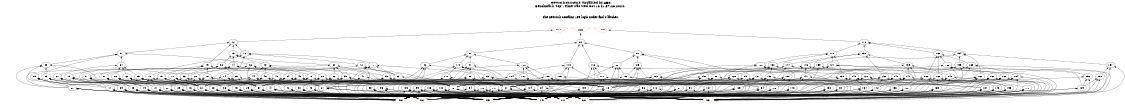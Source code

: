 # Network structure generated by ABC

digraph network {
size = "7.5,10";
center = true;
edge [dir = back];

{
  node [shape = plaintext];
  edge [style = invis];
  LevelTitle1 [label=""];
  LevelTitle2 [label=""];
  Level6 [label = ""];
  Level5 [label = ""];
  Level4 [label = ""];
  Level3 [label = ""];
  Level2 [label = ""];
  Level1 [label = ""];
  Level0 [label = ""];
  LevelTitle1 ->  LevelTitle2 ->  Level6 ->  Level5 ->  Level4 ->  Level3 ->  Level2 ->  Level1 ->  Level0;
}

{
  rank = same;
  LevelTitle1;
  title1 [shape=plaintext,
          fontsize=20,
          fontname = "Times-Roman",
          label="Network structure visualized by ABC\nBenchmark \"top\". Time was Wed Oct 16 21:57:26 2024. "
         ];
}

{
  rank = same;
  LevelTitle2;
  title2 [shape=plaintext,
          fontsize=18,
          fontname = "Times-Roman",
          label="The network contains 159 logic nodes and 0 latches.\n"
         ];
}

{
  rank = same;
  Level6;
  Node8 [label = "o_1_", shape = invtriangle, color = coral, fillcolor = coral];
  Node9 [label = "o_2_", shape = invtriangle, color = coral, fillcolor = coral];
  Node10 [label = "o_0_", shape = invtriangle, color = coral, fillcolor = coral];
}

{
  rank = same;
  Level5;
  Node12 [label = "12\n", shape = ellipse];
  Node80 [label = "80\n", shape = ellipse];
  Node118 [label = "118\n", shape = ellipse];
}

{
  rank = same;
  Level4;
  Node13 [label = "13\n", shape = ellipse];
  Node57 [label = "57\n", shape = ellipse];
  Node70 [label = "70\n", shape = ellipse];
  Node81 [label = "81\n", shape = ellipse];
  Node91 [label = "91\n", shape = ellipse];
  Node119 [label = "119\n", shape = ellipse];
  Node138 [label = "138\n", shape = ellipse];
  Node154 [label = "154\n", shape = ellipse];
  Node162 [label = "162\n", shape = ellipse];
}

{
  rank = same;
  Level3;
  Node14 [label = "14\n", shape = ellipse];
  Node32 [label = "32\n", shape = ellipse];
  Node43 [label = "43\n", shape = ellipse];
  Node50 [label = "50\n", shape = ellipse];
  Node58 [label = "58\n", shape = ellipse];
  Node62 [label = "62\n", shape = ellipse];
  Node64 [label = "64\n", shape = ellipse];
  Node71 [label = "71\n", shape = ellipse];
  Node72 [label = "72\n", shape = ellipse];
  Node75 [label = "75\n", shape = ellipse];
  Node82 [label = "82\n", shape = ellipse];
  Node85 [label = "85\n", shape = ellipse];
  Node92 [label = "92\n", shape = ellipse];
  Node97 [label = "97\n", shape = ellipse];
  Node106 [label = "106\n", shape = ellipse];
  Node110 [label = "110\n", shape = ellipse];
  Node113 [label = "113\n", shape = ellipse];
  Node116 [label = "116\n", shape = ellipse];
  Node120 [label = "120\n", shape = ellipse];
  Node127 [label = "127\n", shape = ellipse];
  Node130 [label = "130\n", shape = ellipse];
  Node139 [label = "139\n", shape = ellipse];
  Node144 [label = "144\n", shape = ellipse];
  Node146 [label = "146\n", shape = ellipse];
  Node155 [label = "155\n", shape = ellipse];
  Node157 [label = "157\n", shape = ellipse];
  Node159 [label = "159\n", shape = ellipse];
  Node163 [label = "163\n", shape = ellipse];
  Node166 [label = "166\n", shape = ellipse];
}

{
  rank = same;
  Level2;
  Node15 [label = "15\n", shape = ellipse];
  Node20 [label = "20\n", shape = ellipse];
  Node24 [label = "24\n", shape = ellipse];
  Node28 [label = "28\n", shape = ellipse];
  Node33 [label = "33\n", shape = ellipse];
  Node35 [label = "35\n", shape = ellipse];
  Node37 [label = "37\n", shape = ellipse];
  Node40 [label = "40\n", shape = ellipse];
  Node44 [label = "44\n", shape = ellipse];
  Node46 [label = "46\n", shape = ellipse];
  Node47 [label = "47\n", shape = ellipse];
  Node49 [label = "49\n", shape = ellipse];
  Node51 [label = "51\n", shape = ellipse];
  Node52 [label = "52\n", shape = ellipse];
  Node53 [label = "53\n", shape = ellipse];
  Node55 [label = "55\n", shape = ellipse];
  Node59 [label = "59\n", shape = ellipse];
  Node63 [label = "63\n", shape = ellipse];
  Node65 [label = "65\n", shape = ellipse];
  Node66 [label = "66\n", shape = ellipse];
  Node67 [label = "67\n", shape = ellipse];
  Node68 [label = "68\n", shape = ellipse];
  Node69 [label = "69\n", shape = ellipse];
  Node73 [label = "73\n", shape = ellipse];
  Node74 [label = "74\n", shape = ellipse];
  Node76 [label = "76\n", shape = ellipse];
  Node77 [label = "77\n", shape = ellipse];
  Node78 [label = "78\n", shape = ellipse];
  Node79 [label = "79\n", shape = ellipse];
  Node83 [label = "83\n", shape = ellipse];
  Node86 [label = "86\n", shape = ellipse];
  Node89 [label = "89\n", shape = ellipse];
  Node93 [label = "93\n", shape = ellipse];
  Node98 [label = "98\n", shape = ellipse];
  Node107 [label = "107\n", shape = ellipse];
  Node108 [label = "108\n", shape = ellipse];
  Node111 [label = "111\n", shape = ellipse];
  Node114 [label = "114\n", shape = ellipse];
  Node115 [label = "115\n", shape = ellipse];
  Node117 [label = "117\n", shape = ellipse];
  Node121 [label = "121\n", shape = ellipse];
  Node123 [label = "123\n", shape = ellipse];
  Node128 [label = "128\n", shape = ellipse];
  Node131 [label = "131\n", shape = ellipse];
  Node132 [label = "132\n", shape = ellipse];
  Node135 [label = "135\n", shape = ellipse];
  Node140 [label = "140\n", shape = ellipse];
  Node141 [label = "141\n", shape = ellipse];
  Node145 [label = "145\n", shape = ellipse];
  Node147 [label = "147\n", shape = ellipse];
  Node149 [label = "149\n", shape = ellipse];
  Node150 [label = "150\n", shape = ellipse];
  Node151 [label = "151\n", shape = ellipse];
  Node152 [label = "152\n", shape = ellipse];
  Node156 [label = "156\n", shape = ellipse];
  Node158 [label = "158\n", shape = ellipse];
  Node160 [label = "160\n", shape = ellipse];
  Node161 [label = "161\n", shape = ellipse];
  Node164 [label = "164\n", shape = ellipse];
  Node167 [label = "167\n", shape = ellipse];
  Node168 [label = "168\n", shape = ellipse];
  Node169 [label = "169\n", shape = ellipse];
}

{
  rank = same;
  Level1;
  Node16 [label = "16\n", shape = ellipse];
  Node17 [label = "17\n", shape = ellipse];
  Node18 [label = "18\n", shape = ellipse];
  Node19 [label = "19\n", shape = ellipse];
  Node21 [label = "21\n", shape = ellipse];
  Node22 [label = "22\n", shape = ellipse];
  Node23 [label = "23\n", shape = ellipse];
  Node25 [label = "25\n", shape = ellipse];
  Node26 [label = "26\n", shape = ellipse];
  Node27 [label = "27\n", shape = ellipse];
  Node29 [label = "29\n", shape = ellipse];
  Node30 [label = "30\n", shape = ellipse];
  Node31 [label = "31\n", shape = ellipse];
  Node34 [label = "34\n", shape = ellipse];
  Node36 [label = "36\n", shape = ellipse];
  Node38 [label = "38\n", shape = ellipse];
  Node39 [label = "39\n", shape = ellipse];
  Node41 [label = "41\n", shape = ellipse];
  Node42 [label = "42\n", shape = ellipse];
  Node45 [label = "45\n", shape = ellipse];
  Node48 [label = "48\n", shape = ellipse];
  Node54 [label = "54\n", shape = ellipse];
  Node56 [label = "56\n", shape = ellipse];
  Node60 [label = "60\n", shape = ellipse];
  Node61 [label = "61\n", shape = ellipse];
  Node84 [label = "84\n", shape = ellipse];
  Node87 [label = "87\n", shape = ellipse];
  Node88 [label = "88\n", shape = ellipse];
  Node90 [label = "90\n", shape = ellipse];
  Node94 [label = "94\n", shape = ellipse];
  Node95 [label = "95\n", shape = ellipse];
  Node96 [label = "96\n", shape = ellipse];
  Node99 [label = "99\n", shape = ellipse];
  Node100 [label = "100\n", shape = ellipse];
  Node101 [label = "101\n", shape = ellipse];
  Node102 [label = "102\n", shape = ellipse];
  Node103 [label = "103\n", shape = ellipse];
  Node104 [label = "104\n", shape = ellipse];
  Node105 [label = "105\n", shape = ellipse];
  Node109 [label = "109\n", shape = ellipse];
  Node112 [label = "112\n", shape = ellipse];
  Node122 [label = "122\n", shape = ellipse];
  Node124 [label = "124\n", shape = ellipse];
  Node125 [label = "125\n", shape = ellipse];
  Node126 [label = "126\n", shape = ellipse];
  Node129 [label = "129\n", shape = ellipse];
  Node133 [label = "133\n", shape = ellipse];
  Node134 [label = "134\n", shape = ellipse];
  Node136 [label = "136\n", shape = ellipse];
  Node137 [label = "137\n", shape = ellipse];
  Node142 [label = "142\n", shape = ellipse];
  Node143 [label = "143\n", shape = ellipse];
  Node148 [label = "148\n", shape = ellipse];
  Node153 [label = "153\n", shape = ellipse];
  Node165 [label = "165\n", shape = ellipse];
  Node170 [label = "170\n", shape = ellipse];
}

{
  rank = same;
  Level0;
  Node1 [label = "i_5_", shape = triangle, color = coral, fillcolor = coral];
  Node2 [label = "i_6_", shape = triangle, color = coral, fillcolor = coral];
  Node3 [label = "i_3_", shape = triangle, color = coral, fillcolor = coral];
  Node4 [label = "i_4_", shape = triangle, color = coral, fillcolor = coral];
  Node5 [label = "i_1_", shape = triangle, color = coral, fillcolor = coral];
  Node6 [label = "i_2_", shape = triangle, color = coral, fillcolor = coral];
  Node7 [label = "i_0_", shape = triangle, color = coral, fillcolor = coral];
}

title1 -> title2 [style = invis];
title2 -> Node8 [style = invis];
title2 -> Node9 [style = invis];
title2 -> Node10 [style = invis];
Node8 -> Node9 [style = invis];
Node9 -> Node10 [style = invis];
Node8 -> Node12 [style = solid];
Node9 -> Node80 [style = solid];
Node10 -> Node118 [style = solid];
Node12 -> Node13 [style = solid];
Node12 -> Node57 [style = solid];
Node12 -> Node70 [style = solid];
Node12 -> Node75 [style = solid];
Node13 -> Node14 [style = solid];
Node13 -> Node32 [style = solid];
Node13 -> Node43 [style = solid];
Node13 -> Node50 [style = solid];
Node14 -> Node15 [style = solid];
Node14 -> Node20 [style = solid];
Node14 -> Node24 [style = solid];
Node14 -> Node28 [style = solid];
Node15 -> Node16 [style = solid];
Node15 -> Node17 [style = solid];
Node15 -> Node18 [style = solid];
Node15 -> Node19 [style = solid];
Node16 -> Node5 [style = solid];
Node16 -> Node6 [style = solid];
Node16 -> Node7 [style = solid];
Node17 -> Node1 [style = solid];
Node17 -> Node2 [style = solid];
Node17 -> Node3 [style = solid];
Node17 -> Node4 [style = solid];
Node18 -> Node5 [style = solid];
Node18 -> Node6 [style = solid];
Node18 -> Node7 [style = solid];
Node19 -> Node1 [style = solid];
Node19 -> Node2 [style = solid];
Node19 -> Node3 [style = solid];
Node19 -> Node4 [style = solid];
Node20 -> Node16 [style = solid];
Node20 -> Node21 [style = solid];
Node20 -> Node22 [style = solid];
Node20 -> Node23 [style = solid];
Node21 -> Node5 [style = solid];
Node21 -> Node6 [style = solid];
Node21 -> Node7 [style = solid];
Node22 -> Node1 [style = solid];
Node22 -> Node2 [style = solid];
Node22 -> Node3 [style = solid];
Node22 -> Node4 [style = solid];
Node23 -> Node1 [style = solid];
Node23 -> Node2 [style = solid];
Node23 -> Node3 [style = solid];
Node23 -> Node4 [style = solid];
Node24 -> Node18 [style = solid];
Node24 -> Node25 [style = solid];
Node24 -> Node26 [style = solid];
Node24 -> Node27 [style = solid];
Node25 -> Node1 [style = solid];
Node25 -> Node2 [style = solid];
Node25 -> Node3 [style = solid];
Node25 -> Node4 [style = solid];
Node26 -> Node5 [style = solid];
Node26 -> Node6 [style = solid];
Node26 -> Node7 [style = solid];
Node27 -> Node1 [style = solid];
Node27 -> Node2 [style = solid];
Node27 -> Node3 [style = solid];
Node27 -> Node4 [style = solid];
Node28 -> Node21 [style = solid];
Node28 -> Node29 [style = solid];
Node28 -> Node30 [style = solid];
Node28 -> Node31 [style = solid];
Node29 -> Node1 [style = solid];
Node29 -> Node2 [style = solid];
Node29 -> Node3 [style = solid];
Node29 -> Node4 [style = solid];
Node30 -> Node1 [style = solid];
Node30 -> Node2 [style = solid];
Node30 -> Node3 [style = solid];
Node30 -> Node4 [style = solid];
Node31 -> Node5 [style = solid];
Node31 -> Node6 [style = solid];
Node31 -> Node7 [style = solid];
Node32 -> Node33 [style = solid];
Node32 -> Node35 [style = solid];
Node32 -> Node37 [style = solid];
Node32 -> Node40 [style = solid];
Node33 -> Node16 [style = solid];
Node33 -> Node22 [style = solid];
Node33 -> Node30 [style = solid];
Node33 -> Node34 [style = solid];
Node34 -> Node5 [style = solid];
Node34 -> Node6 [style = solid];
Node34 -> Node7 [style = solid];
Node35 -> Node23 [style = solid];
Node35 -> Node25 [style = solid];
Node35 -> Node31 [style = solid];
Node35 -> Node36 [style = solid];
Node36 -> Node5 [style = solid];
Node36 -> Node6 [style = solid];
Node36 -> Node7 [style = solid];
Node37 -> Node18 [style = solid];
Node37 -> Node36 [style = solid];
Node37 -> Node38 [style = solid];
Node37 -> Node39 [style = solid];
Node38 -> Node1 [style = solid];
Node38 -> Node2 [style = solid];
Node38 -> Node3 [style = solid];
Node38 -> Node4 [style = solid];
Node39 -> Node1 [style = solid];
Node39 -> Node2 [style = solid];
Node39 -> Node3 [style = solid];
Node39 -> Node4 [style = solid];
Node40 -> Node26 [style = solid];
Node40 -> Node36 [style = solid];
Node40 -> Node41 [style = solid];
Node40 -> Node42 [style = solid];
Node41 -> Node1 [style = solid];
Node41 -> Node2 [style = solid];
Node41 -> Node3 [style = solid];
Node41 -> Node4 [style = solid];
Node42 -> Node1 [style = solid];
Node42 -> Node2 [style = solid];
Node42 -> Node3 [style = solid];
Node42 -> Node4 [style = solid];
Node43 -> Node44 [style = solid];
Node43 -> Node46 [style = solid];
Node43 -> Node47 [style = solid];
Node43 -> Node49 [style = solid];
Node44 -> Node16 [style = solid];
Node44 -> Node18 [style = solid];
Node44 -> Node41 [style = solid];
Node44 -> Node45 [style = solid];
Node45 -> Node1 [style = solid];
Node45 -> Node2 [style = solid];
Node45 -> Node3 [style = solid];
Node45 -> Node4 [style = solid];
Node46 -> Node21 [style = solid];
Node46 -> Node36 [style = solid];
Node46 -> Node42 [style = solid];
Node46 -> Node45 [style = solid];
Node47 -> Node18 [style = solid];
Node47 -> Node30 [style = solid];
Node47 -> Node48 [style = solid];
Node48 -> Node1 [style = solid];
Node48 -> Node2 [style = solid];
Node48 -> Node3 [style = solid];
Node48 -> Node4 [style = solid];
Node49 -> Node18 [style = solid];
Node49 -> Node21 [style = solid];
Node49 -> Node25 [style = solid];
Node49 -> Node45 [style = solid];
Node50 -> Node51 [style = solid];
Node50 -> Node52 [style = solid];
Node50 -> Node53 [style = solid];
Node50 -> Node55 [style = solid];
Node51 -> Node16 [style = solid];
Node51 -> Node17 [style = solid];
Node51 -> Node21 [style = solid];
Node51 -> Node39 [style = solid];
Node52 -> Node21 [style = solid];
Node52 -> Node23 [style = solid];
Node52 -> Node26 [style = solid];
Node52 -> Node48 [style = solid];
Node53 -> Node18 [style = solid];
Node53 -> Node21 [style = solid];
Node53 -> Node54 [style = solid];
Node53 -> Node2 [style = solid];
Node54 -> Node1 [style = solid];
Node54 -> Node3 [style = solid];
Node54 -> Node4 [style = solid];
Node55 -> Node16 [style = solid];
Node55 -> Node26 [style = solid];
Node55 -> Node56 [style = solid];
Node55 -> Node2 [style = solid];
Node56 -> Node1 [style = solid];
Node56 -> Node3 [style = solid];
Node56 -> Node4 [style = solid];
Node57 -> Node58 [style = solid];
Node57 -> Node62 [style = solid];
Node57 -> Node64 [style = solid];
Node57 -> Node69 [style = solid];
Node58 -> Node59 [style = solid];
Node58 -> Node17 [style = solid];
Node58 -> Node60 [style = solid];
Node58 -> Node61 [style = solid];
Node59 -> Node26 [style = solid];
Node59 -> Node36 [style = solid];
Node59 -> Node38 [style = solid];
Node59 -> Node60 [style = solid];
Node60 -> Node1 [style = solid];
Node60 -> Node2 [style = solid];
Node60 -> Node3 [style = solid];
Node60 -> Node4 [style = solid];
Node61 -> Node5 [style = solid];
Node61 -> Node6 [style = solid];
Node61 -> Node7 [style = solid];
Node62 -> Node63 [style = solid];
Node62 -> Node27 [style = solid];
Node62 -> Node31 [style = solid];
Node62 -> Node34 [style = solid];
Node63 -> Node54 [style = solid];
Node63 -> Node2 [style = solid];
Node64 -> Node65 [style = solid];
Node64 -> Node66 [style = solid];
Node64 -> Node67 [style = solid];
Node64 -> Node68 [style = solid];
Node65 -> Node23 [style = solid];
Node65 -> Node34 [style = solid];
Node65 -> Node38 [style = solid];
Node65 -> Node61 [style = solid];
Node66 -> Node19 [style = solid];
Node66 -> Node22 [style = solid];
Node66 -> Node34 [style = solid];
Node66 -> Node61 [style = solid];
Node67 -> Node19 [style = solid];
Node67 -> Node31 [style = solid];
Node67 -> Node38 [style = solid];
Node68 -> Node27 [style = solid];
Node68 -> Node29 [style = solid];
Node68 -> Node34 [style = solid];
Node68 -> Node61 [style = solid];
Node69 -> Node16 [style = solid];
Node69 -> Node39 [style = solid];
Node69 -> Node60 [style = solid];
Node69 -> Node61 [style = solid];
Node70 -> Node71 [style = solid];
Node70 -> Node72 [style = solid];
Node70 -> Node73 [style = solid];
Node70 -> Node74 [style = solid];
Node71 -> Node63 [style = solid];
Node71 -> Node31 [style = solid];
Node71 -> Node42 [style = solid];
Node71 -> Node61 [style = solid];
Node72 -> Node63 [style = solid];
Node72 -> Node21 [style = solid];
Node72 -> Node26 [style = solid];
Node72 -> Node60 [style = solid];
Node73 -> Node19 [style = solid];
Node73 -> Node26 [style = solid];
Node73 -> Node27 [style = solid];
Node74 -> Node22 [style = solid];
Node74 -> Node34 [style = solid];
Node74 -> Node36 [style = solid];
Node74 -> Node41 [style = solid];
Node75 -> Node76 [style = solid];
Node75 -> Node77 [style = solid];
Node75 -> Node78 [style = solid];
Node75 -> Node79 [style = solid];
Node76 -> Node31 [style = solid];
Node76 -> Node34 [style = solid];
Node76 -> Node41 [style = solid];
Node76 -> Node48 [style = solid];
Node77 -> Node25 [style = solid];
Node77 -> Node29 [style = solid];
Node77 -> Node34 [style = solid];
Node77 -> Node36 [style = solid];
Node78 -> Node16 [style = solid];
Node78 -> Node29 [style = solid];
Node78 -> Node31 [style = solid];
Node78 -> Node48 [style = solid];
Node79 -> Node17 [style = solid];
Node79 -> Node36 [style = solid];
Node79 -> Node45 [style = solid];
Node79 -> Node61 [style = solid];
Node80 -> Node81 [style = solid];
Node80 -> Node91 [style = solid];
Node80 -> Node113 [style = solid];
Node80 -> Node116 [style = solid];
Node81 -> Node82 [style = solid];
Node81 -> Node85 [style = solid];
Node81 -> Node86 [style = solid];
Node81 -> Node89 [style = solid];
Node82 -> Node83 [style = solid];
Node82 -> Node18 [style = solid];
Node82 -> Node1 [style = solid];
Node82 -> Node2 [style = solid];
Node83 -> Node84 [style = solid];
Node83 -> Node6 [style = solid];
Node84 -> Node3 [style = solid];
Node84 -> Node4 [style = solid];
Node85 -> Node83 [style = solid];
Node85 -> Node18 [style = solid];
Node85 -> Node2 [style = solid];
Node85 -> Node4 [style = solid];
Node86 -> Node87 [style = solid];
Node86 -> Node88 [style = solid];
Node86 -> Node2 [style = solid];
Node86 -> Node4 [style = solid];
Node87 -> Node4 [style = solid];
Node87 -> Node5 [style = solid];
Node87 -> Node6 [style = solid];
Node88 -> Node3 [style = solid];
Node88 -> Node5 [style = solid];
Node88 -> Node6 [style = solid];
Node89 -> Node18 [style = solid];
Node89 -> Node90 [style = solid];
Node89 -> Node3 [style = solid];
Node89 -> Node4 [style = solid];
Node90 -> Node3 [style = solid];
Node90 -> Node6 [style = solid];
Node90 -> Node7 [style = solid];
Node91 -> Node92 [style = solid];
Node91 -> Node97 [style = solid];
Node91 -> Node106 [style = solid];
Node91 -> Node110 [style = solid];
Node92 -> Node93 [style = solid];
Node92 -> Node48 [style = solid];
Node92 -> Node95 [style = solid];
Node92 -> Node96 [style = solid];
Node93 -> Node84 [style = solid];
Node93 -> Node94 [style = solid];
Node93 -> Node1 [style = solid];
Node93 -> Node5 [style = solid];
Node94 -> Node4 [style = solid];
Node94 -> Node5 [style = solid];
Node94 -> Node7 [style = solid];
Node95 -> Node1 [style = solid];
Node95 -> Node2 [style = solid];
Node95 -> Node5 [style = solid];
Node95 -> Node7 [style = solid];
Node96 -> Node1 [style = solid];
Node96 -> Node2 [style = solid];
Node96 -> Node6 [style = solid];
Node96 -> Node7 [style = solid];
Node97 -> Node98 [style = solid];
Node97 -> Node103 [style = solid];
Node97 -> Node104 [style = solid];
Node97 -> Node105 [style = solid];
Node98 -> Node99 [style = solid];
Node98 -> Node100 [style = solid];
Node98 -> Node101 [style = solid];
Node98 -> Node102 [style = solid];
Node99 -> Node1 [style = solid];
Node99 -> Node2 [style = solid];
Node99 -> Node3 [style = solid];
Node99 -> Node7 [style = solid];
Node100 -> Node1 [style = solid];
Node100 -> Node2 [style = solid];
Node100 -> Node4 [style = solid];
Node100 -> Node6 [style = solid];
Node101 -> Node1 [style = solid];
Node101 -> Node2 [style = solid];
Node101 -> Node3 [style = solid];
Node101 -> Node6 [style = solid];
Node102 -> Node1 [style = solid];
Node102 -> Node2 [style = solid];
Node102 -> Node5 [style = solid];
Node102 -> Node6 [style = solid];
Node103 -> Node1 [style = solid];
Node103 -> Node2 [style = solid];
Node103 -> Node4 [style = solid];
Node103 -> Node5 [style = solid];
Node104 -> Node1 [style = solid];
Node104 -> Node2 [style = solid];
Node104 -> Node3 [style = solid];
Node104 -> Node5 [style = solid];
Node105 -> Node1 [style = solid];
Node105 -> Node2 [style = solid];
Node105 -> Node4 [style = solid];
Node105 -> Node7 [style = solid];
Node106 -> Node107 [style = solid];
Node106 -> Node108 [style = solid];
Node106 -> Node109 [style = solid];
Node106 -> Node2 [style = solid];
Node107 -> Node84 [style = solid];
Node107 -> Node5 [style = solid];
Node108 -> Node88 [style = solid];
Node108 -> Node90 [style = solid];
Node108 -> Node1 [style = solid];
Node108 -> Node2 [style = solid];
Node109 -> Node4 [style = solid];
Node109 -> Node6 [style = solid];
Node109 -> Node7 [style = solid];
Node110 -> Node111 [style = solid];
Node110 -> Node112 [style = solid];
Node110 -> Node2 [style = solid];
Node110 -> Node4 [style = solid];
Node111 -> Node84 [style = solid];
Node111 -> Node94 [style = solid];
Node111 -> Node2 [style = solid];
Node111 -> Node7 [style = solid];
Node112 -> Node3 [style = solid];
Node112 -> Node5 [style = solid];
Node112 -> Node7 [style = solid];
Node113 -> Node114 [style = solid];
Node113 -> Node115 [style = solid];
Node113 -> Node112 [style = solid];
Node113 -> Node1 [style = solid];
Node114 -> Node84 [style = solid];
Node114 -> Node7 [style = solid];
Node115 -> Node90 [style = solid];
Node115 -> Node2 [style = solid];
Node116 -> Node117 [style = solid];
Node116 -> Node88 [style = solid];
Node116 -> Node109 [style = solid];
Node116 -> Node1 [style = solid];
Node117 -> Node18 [style = solid];
Node117 -> Node87 [style = solid];
Node117 -> Node1 [style = solid];
Node118 -> Node119 [style = solid];
Node118 -> Node138 [style = solid];
Node118 -> Node154 [style = solid];
Node118 -> Node162 [style = solid];
Node119 -> Node120 [style = solid];
Node119 -> Node127 [style = solid];
Node119 -> Node130 [style = solid];
Node119 -> Node135 [style = solid];
Node120 -> Node121 [style = solid];
Node120 -> Node123 [style = solid];
Node120 -> Node90 [style = solid];
Node120 -> Node126 [style = solid];
Node121 -> Node122 [style = solid];
Node121 -> Node3 [style = solid];
Node121 -> Node5 [style = solid];
Node121 -> Node7 [style = solid];
Node122 -> Node1 [style = solid];
Node122 -> Node2 [style = solid];
Node122 -> Node4 [style = solid];
Node123 -> Node16 [style = solid];
Node123 -> Node61 [style = solid];
Node123 -> Node124 [style = solid];
Node123 -> Node125 [style = solid];
Node124 -> Node1 [style = solid];
Node124 -> Node2 [style = solid];
Node124 -> Node3 [style = solid];
Node125 -> Node1 [style = solid];
Node125 -> Node2 [style = solid];
Node125 -> Node4 [style = solid];
Node126 -> Node1 [style = solid];
Node126 -> Node2 [style = solid];
Node126 -> Node4 [style = solid];
Node127 -> Node128 [style = solid];
Node127 -> Node26 [style = solid];
Node127 -> Node129 [style = solid];
Node127 -> Node3 [style = solid];
Node128 -> Node61 [style = solid];
Node128 -> Node1 [style = solid];
Node128 -> Node2 [style = solid];
Node128 -> Node4 [style = solid];
Node129 -> Node1 [style = solid];
Node129 -> Node2 [style = solid];
Node130 -> Node131 [style = solid];
Node130 -> Node132 [style = solid];
Node130 -> Node134 [style = solid];
Node130 -> Node34 [style = solid];
Node131 -> Node18 [style = solid];
Node131 -> Node1 [style = solid];
Node131 -> Node2 [style = solid];
Node131 -> Node3 [style = solid];
Node132 -> Node31 [style = solid];
Node132 -> Node54 [style = solid];
Node132 -> Node125 [style = solid];
Node132 -> Node133 [style = solid];
Node133 -> Node3 [style = solid];
Node133 -> Node5 [style = solid];
Node133 -> Node6 [style = solid];
Node134 -> Node1 [style = solid];
Node134 -> Node3 [style = solid];
Node134 -> Node4 [style = solid];
Node135 -> Node21 [style = solid];
Node135 -> Node136 [style = solid];
Node135 -> Node137 [style = solid];
Node135 -> Node4 [style = solid];
Node136 -> Node1 [style = solid];
Node136 -> Node2 [style = solid];
Node137 -> Node3 [style = solid];
Node137 -> Node5 [style = solid];
Node137 -> Node6 [style = solid];
Node138 -> Node139 [style = solid];
Node138 -> Node144 [style = solid];
Node138 -> Node146 [style = solid];
Node138 -> Node152 [style = solid];
Node139 -> Node140 [style = solid];
Node139 -> Node141 [style = solid];
Node139 -> Node31 [style = solid];
Node139 -> Node142 [style = solid];
Node140 -> Node18 [style = solid];
Node140 -> Node2 [style = solid];
Node140 -> Node3 [style = solid];
Node140 -> Node4 [style = solid];
Node141 -> Node88 [style = solid];
Node141 -> Node126 [style = solid];
Node141 -> Node142 [style = solid];
Node141 -> Node143 [style = solid];
Node142 -> Node1 [style = solid];
Node142 -> Node2 [style = solid];
Node142 -> Node4 [style = solid];
Node143 -> Node3 [style = solid];
Node143 -> Node6 [style = solid];
Node143 -> Node7 [style = solid];
Node144 -> Node145 [style = solid];
Node144 -> Node26 [style = solid];
Node144 -> Node54 [style = solid];
Node145 -> Node18 [style = solid];
Node145 -> Node1 [style = solid];
Node145 -> Node3 [style = solid];
Node145 -> Node4 [style = solid];
Node146 -> Node147 [style = solid];
Node146 -> Node149 [style = solid];
Node146 -> Node150 [style = solid];
Node146 -> Node151 [style = solid];
Node147 -> Node148 [style = solid];
Node147 -> Node134 [style = solid];
Node147 -> Node26 [style = solid];
Node147 -> Node36 [style = solid];
Node148 -> Node1 [style = solid];
Node148 -> Node3 [style = solid];
Node148 -> Node4 [style = solid];
Node149 -> Node134 [style = solid];
Node149 -> Node31 [style = solid];
Node149 -> Node137 [style = solid];
Node149 -> Node142 [style = solid];
Node150 -> Node148 [style = solid];
Node150 -> Node21 [style = solid];
Node150 -> Node112 [style = solid];
Node150 -> Node126 [style = solid];
Node151 -> Node18 [style = solid];
Node151 -> Node56 [style = solid];
Node151 -> Node61 [style = solid];
Node151 -> Node126 [style = solid];
Node152 -> Node34 [style = solid];
Node152 -> Node54 [style = solid];
Node152 -> Node142 [style = solid];
Node152 -> Node153 [style = solid];
Node153 -> Node3 [style = solid];
Node153 -> Node5 [style = solid];
Node153 -> Node6 [style = solid];
Node154 -> Node155 [style = solid];
Node154 -> Node157 [style = solid];
Node154 -> Node159 [style = solid];
Node154 -> Node161 [style = solid];
Node155 -> Node156 [style = solid];
Node155 -> Node34 [style = solid];
Node155 -> Node122 [style = solid];
Node156 -> Node31 [style = solid];
Node156 -> Node129 [style = solid];
Node156 -> Node3 [style = solid];
Node157 -> Node158 [style = solid];
Node157 -> Node3 [style = solid];
Node157 -> Node6 [style = solid];
Node158 -> Node129 [style = solid];
Node158 -> Node4 [style = solid];
Node158 -> Node5 [style = solid];
Node159 -> Node160 [style = solid];
Node159 -> Node36 [style = solid];
Node159 -> Node125 [style = solid];
Node160 -> Node34 [style = solid];
Node160 -> Node2 [style = solid];
Node160 -> Node3 [style = solid];
Node160 -> Node4 [style = solid];
Node161 -> Node61 [style = solid];
Node161 -> Node1 [style = solid];
Node161 -> Node2 [style = solid];
Node161 -> Node4 [style = solid];
Node162 -> Node163 [style = solid];
Node162 -> Node166 [style = solid];
Node162 -> Node168 [style = solid];
Node162 -> Node169 [style = solid];
Node163 -> Node164 [style = solid];
Node163 -> Node31 [style = solid];
Node163 -> Node136 [style = solid];
Node163 -> Node3 [style = solid];
Node164 -> Node165 [style = solid];
Node164 -> Node3 [style = solid];
Node164 -> Node5 [style = solid];
Node164 -> Node7 [style = solid];
Node165 -> Node1 [style = solid];
Node165 -> Node2 [style = solid];
Node165 -> Node4 [style = solid];
Node166 -> Node167 [style = solid];
Node166 -> Node21 [style = solid];
Node166 -> Node136 [style = solid];
Node166 -> Node3 [style = solid];
Node167 -> Node26 [style = solid];
Node167 -> Node2 [style = solid];
Node167 -> Node3 [style = solid];
Node167 -> Node4 [style = solid];
Node168 -> Node31 [style = solid];
Node168 -> Node122 [style = solid];
Node168 -> Node153 [style = solid];
Node168 -> Node165 [style = solid];
Node169 -> Node26 [style = solid];
Node169 -> Node165 [style = solid];
Node169 -> Node170 [style = solid];
Node170 -> Node3 [style = solid];
Node170 -> Node5 [style = solid];
Node170 -> Node6 [style = solid];
}


